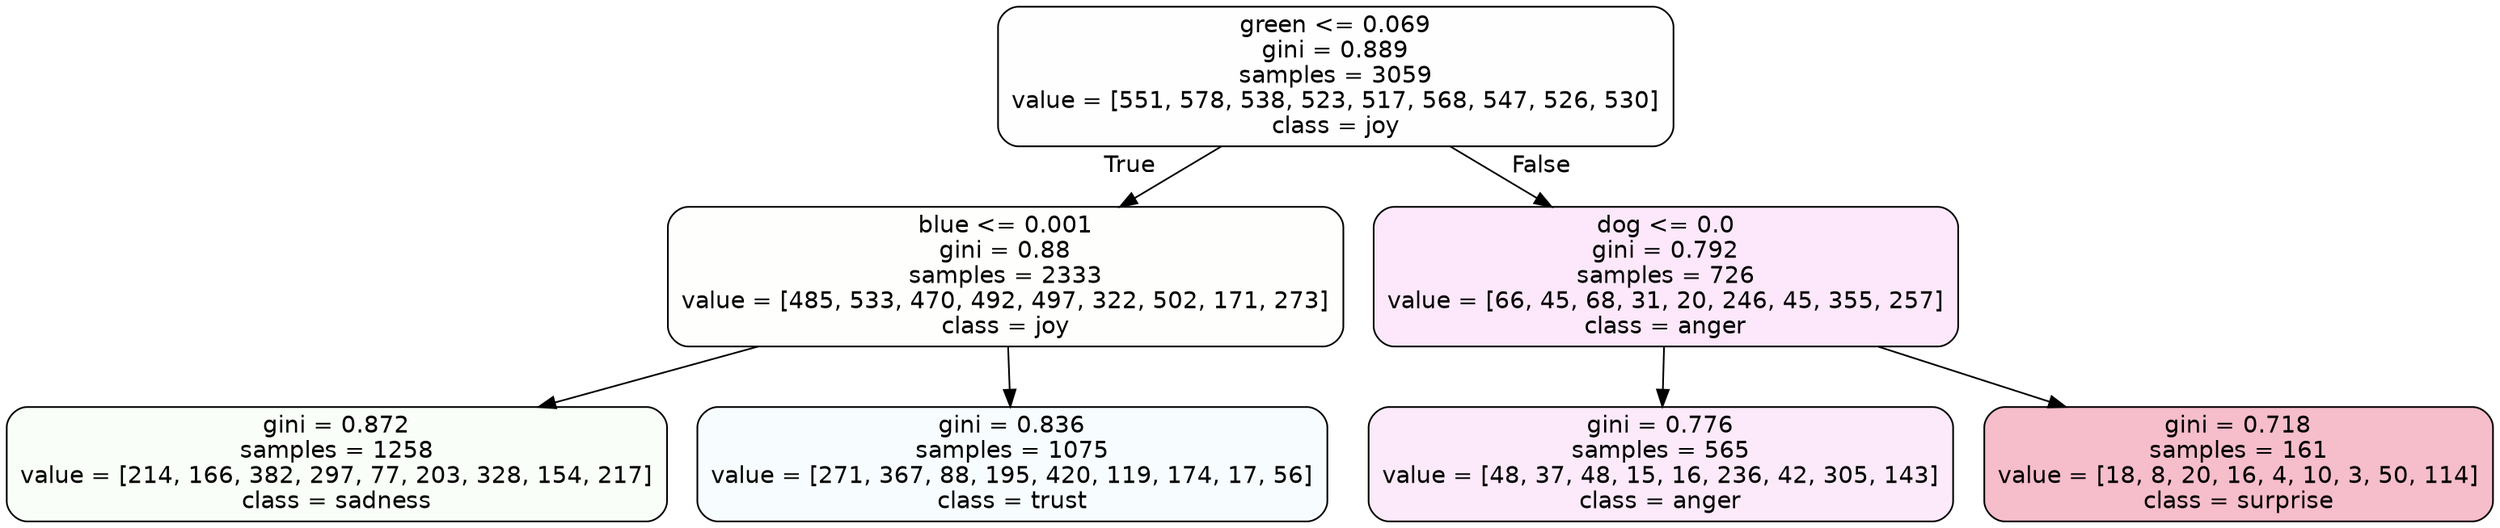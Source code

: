 digraph Tree {
node [shape=box, style="filled, rounded", color="black", fontname=helvetica] ;
edge [fontname=helvetica] ;
0 [label="green <= 0.069\ngini = 0.889\nsamples = 3059\nvalue = [551, 578, 538, 523, 517, 568, 547, 526, 530]\nclass = joy", fillcolor="#d7e53901"] ;
1 [label="blue <= 0.001\ngini = 0.88\nsamples = 2333\nvalue = [485, 533, 470, 492, 497, 322, 502, 171, 273]\nclass = joy", fillcolor="#d7e53902"] ;
0 -> 1 [labeldistance=2.5, labelangle=45, headlabel="True"] ;
2 [label="gini = 0.872\nsamples = 1258\nvalue = [214, 166, 382, 297, 77, 203, 328, 154, 217]\nclass = sadness", fillcolor="#64e53908"] ;
1 -> 2 ;
3 [label="gini = 0.836\nsamples = 1075\nvalue = [271, 367, 88, 195, 420, 119, 174, 17, 56]\nclass = trust", fillcolor="#39d7e50a"] ;
1 -> 3 ;
4 [label="dog <= 0.0\ngini = 0.792\nsamples = 726\nvalue = [66, 45, 68, 31, 20, 246, 45, 355, 257]\nclass = anger", fillcolor="#e539d71d"] ;
0 -> 4 [labeldistance=2.5, labelangle=-45, headlabel="False"] ;
5 [label="gini = 0.776\nsamples = 565\nvalue = [48, 37, 48, 15, 16, 236, 42, 305, 143]\nclass = anger", fillcolor="#e539d71b"] ;
4 -> 5 ;
6 [label="gini = 0.718\nsamples = 161\nvalue = [18, 8, 20, 16, 4, 10, 3, 50, 114]\nclass = surprise", fillcolor="#e5396455"] ;
4 -> 6 ;
}